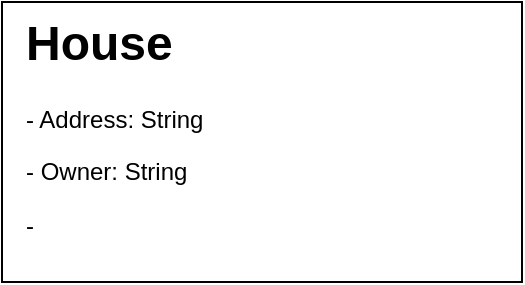 <mxfile version="26.1.1">
  <diagram name="Seite-1" id="71iRLQtXC8aIJ5oKh63u">
    <mxGraphModel dx="1276" dy="606" grid="1" gridSize="10" guides="1" tooltips="1" connect="1" arrows="1" fold="1" page="1" pageScale="1" pageWidth="827" pageHeight="1169" math="0" shadow="0">
      <root>
        <mxCell id="0" />
        <mxCell id="1" parent="0" />
        <mxCell id="WBqNMWZOCy7iDBVUzicx-1" value="" style="rounded=0;whiteSpace=wrap;html=1;" vertex="1" parent="1">
          <mxGeometry x="30" y="50" width="260" height="140" as="geometry" />
        </mxCell>
        <mxCell id="WBqNMWZOCy7iDBVUzicx-2" value="&lt;h1 style=&quot;margin-top: 0px;&quot;&gt;House&lt;/h1&gt;&lt;p&gt;- Address: String&lt;/p&gt;&lt;p&gt;- Owner: String&lt;/p&gt;&lt;p&gt;-&amp;nbsp;&lt;/p&gt;" style="text;html=1;whiteSpace=wrap;overflow=hidden;rounded=0;" vertex="1" parent="1">
          <mxGeometry x="40" y="50" width="180" height="120" as="geometry" />
        </mxCell>
      </root>
    </mxGraphModel>
  </diagram>
</mxfile>
